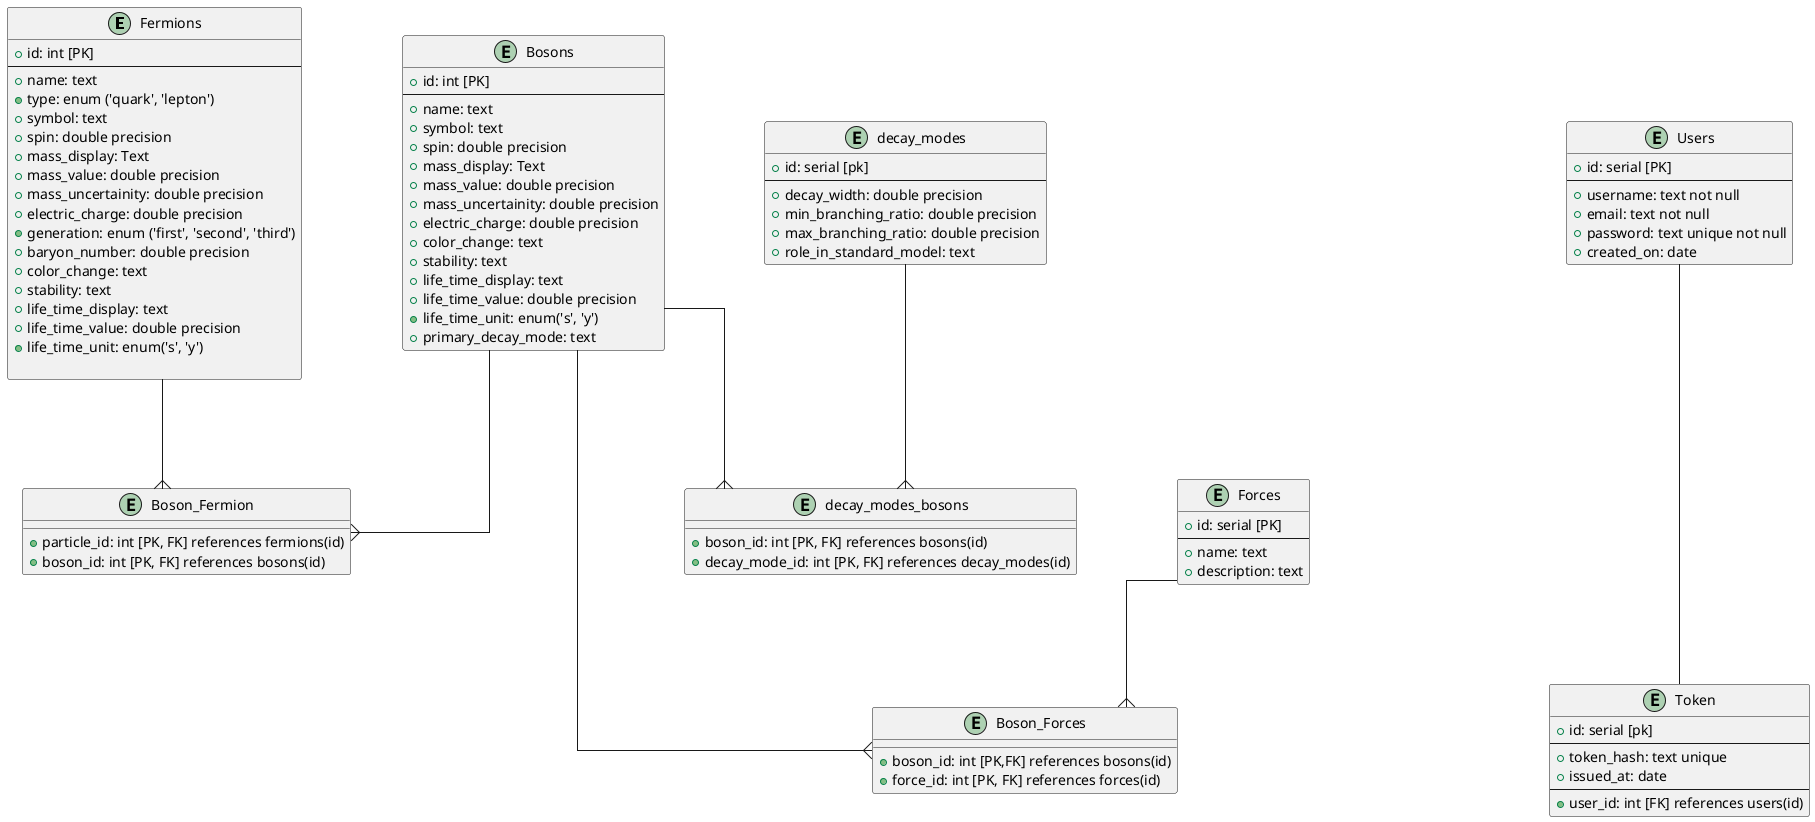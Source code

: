@startuml particles_database
skinparam {
    Nodesep 100
    Ranksep 100
    Linetype ortho
}

skinparam entity {
    BackgroundColor LightBlue
    FontSize 14
    ArrowThickness 1
}

entity "Fermions" as fermions {
    +id: int [PK]
    --
    +name: text
    +type: enum ('quark', 'lepton')
    +symbol: text
    +spin: double precision
    +mass_display: Text
    +mass_value: double precision
    +mass_uncertainity: double precision
    +electric_charge: double precision
    +generation: enum ('first', 'second', 'third')
    +baryon_number: double precision
    +color_change: text
    +stability: text
    +life_time_display: text
    +life_time_value: double precision
    +life_time_unit: enum('s', 'y')

}

entity "Bosons" as bosons {
    +id: int [PK]
    --
    +name: text
    +symbol: text
    +spin: double precision
    +mass_display: Text
    +mass_value: double precision
    +mass_uncertainity: double precision
    +electric_charge: double precision
    +color_change: text
    +stability: text
    +life_time_display: text
    +life_time_value: double precision
    +life_time_unit: enum('s', 'y')
    +primary_decay_mode: text
}

entity "Forces" as forces {
    +id: serial [PK]
    --
    +name: text
    +description: text
}

entity decay_modes {
    +id: serial [pk]
    --
    +decay_width: double precision
    +min_branching_ratio: double precision
    +max_branching_ratio: double precision
    +role_in_standard_model: text 
}

entity decay_modes_bosons {
    +boson_id: int [PK, FK] references bosons(id)
    +decay_mode_id: int [PK, FK] references decay_modes(id)
}


entity "Boson_Forces" as boson_forces {
    +boson_id: int [PK,FK] references bosons(id)
    +force_id: int [PK, FK] references forces(id)
}

entity "Boson_Fermion" as boson_fermion_interaction{
    +particle_id: int [PK, FK] references fermions(id)
    +boson_id: int [PK, FK] references bosons(id)
}

entity "Users" as users {
    +id: serial [PK]
    --
    +username: text not null
    +email: text not null
    +password: text unique not null
    +created_on: date
}

entity "Token" as tokens {
    +id: serial [pk]
    --
    +token_hash: text unique
    +issued_at: date
    --
    +user_id: int [FK] references users(id)
}

'relationships'

fermions --{ boson_fermion_interaction
bosons --{ boson_fermion_interaction
bosons ---{ boson_forces
forces --{ boson_forces
users --- tokens
decay_modes --{ decay_modes_bosons
bosons --{ decay_modes_bosons

@enduml


